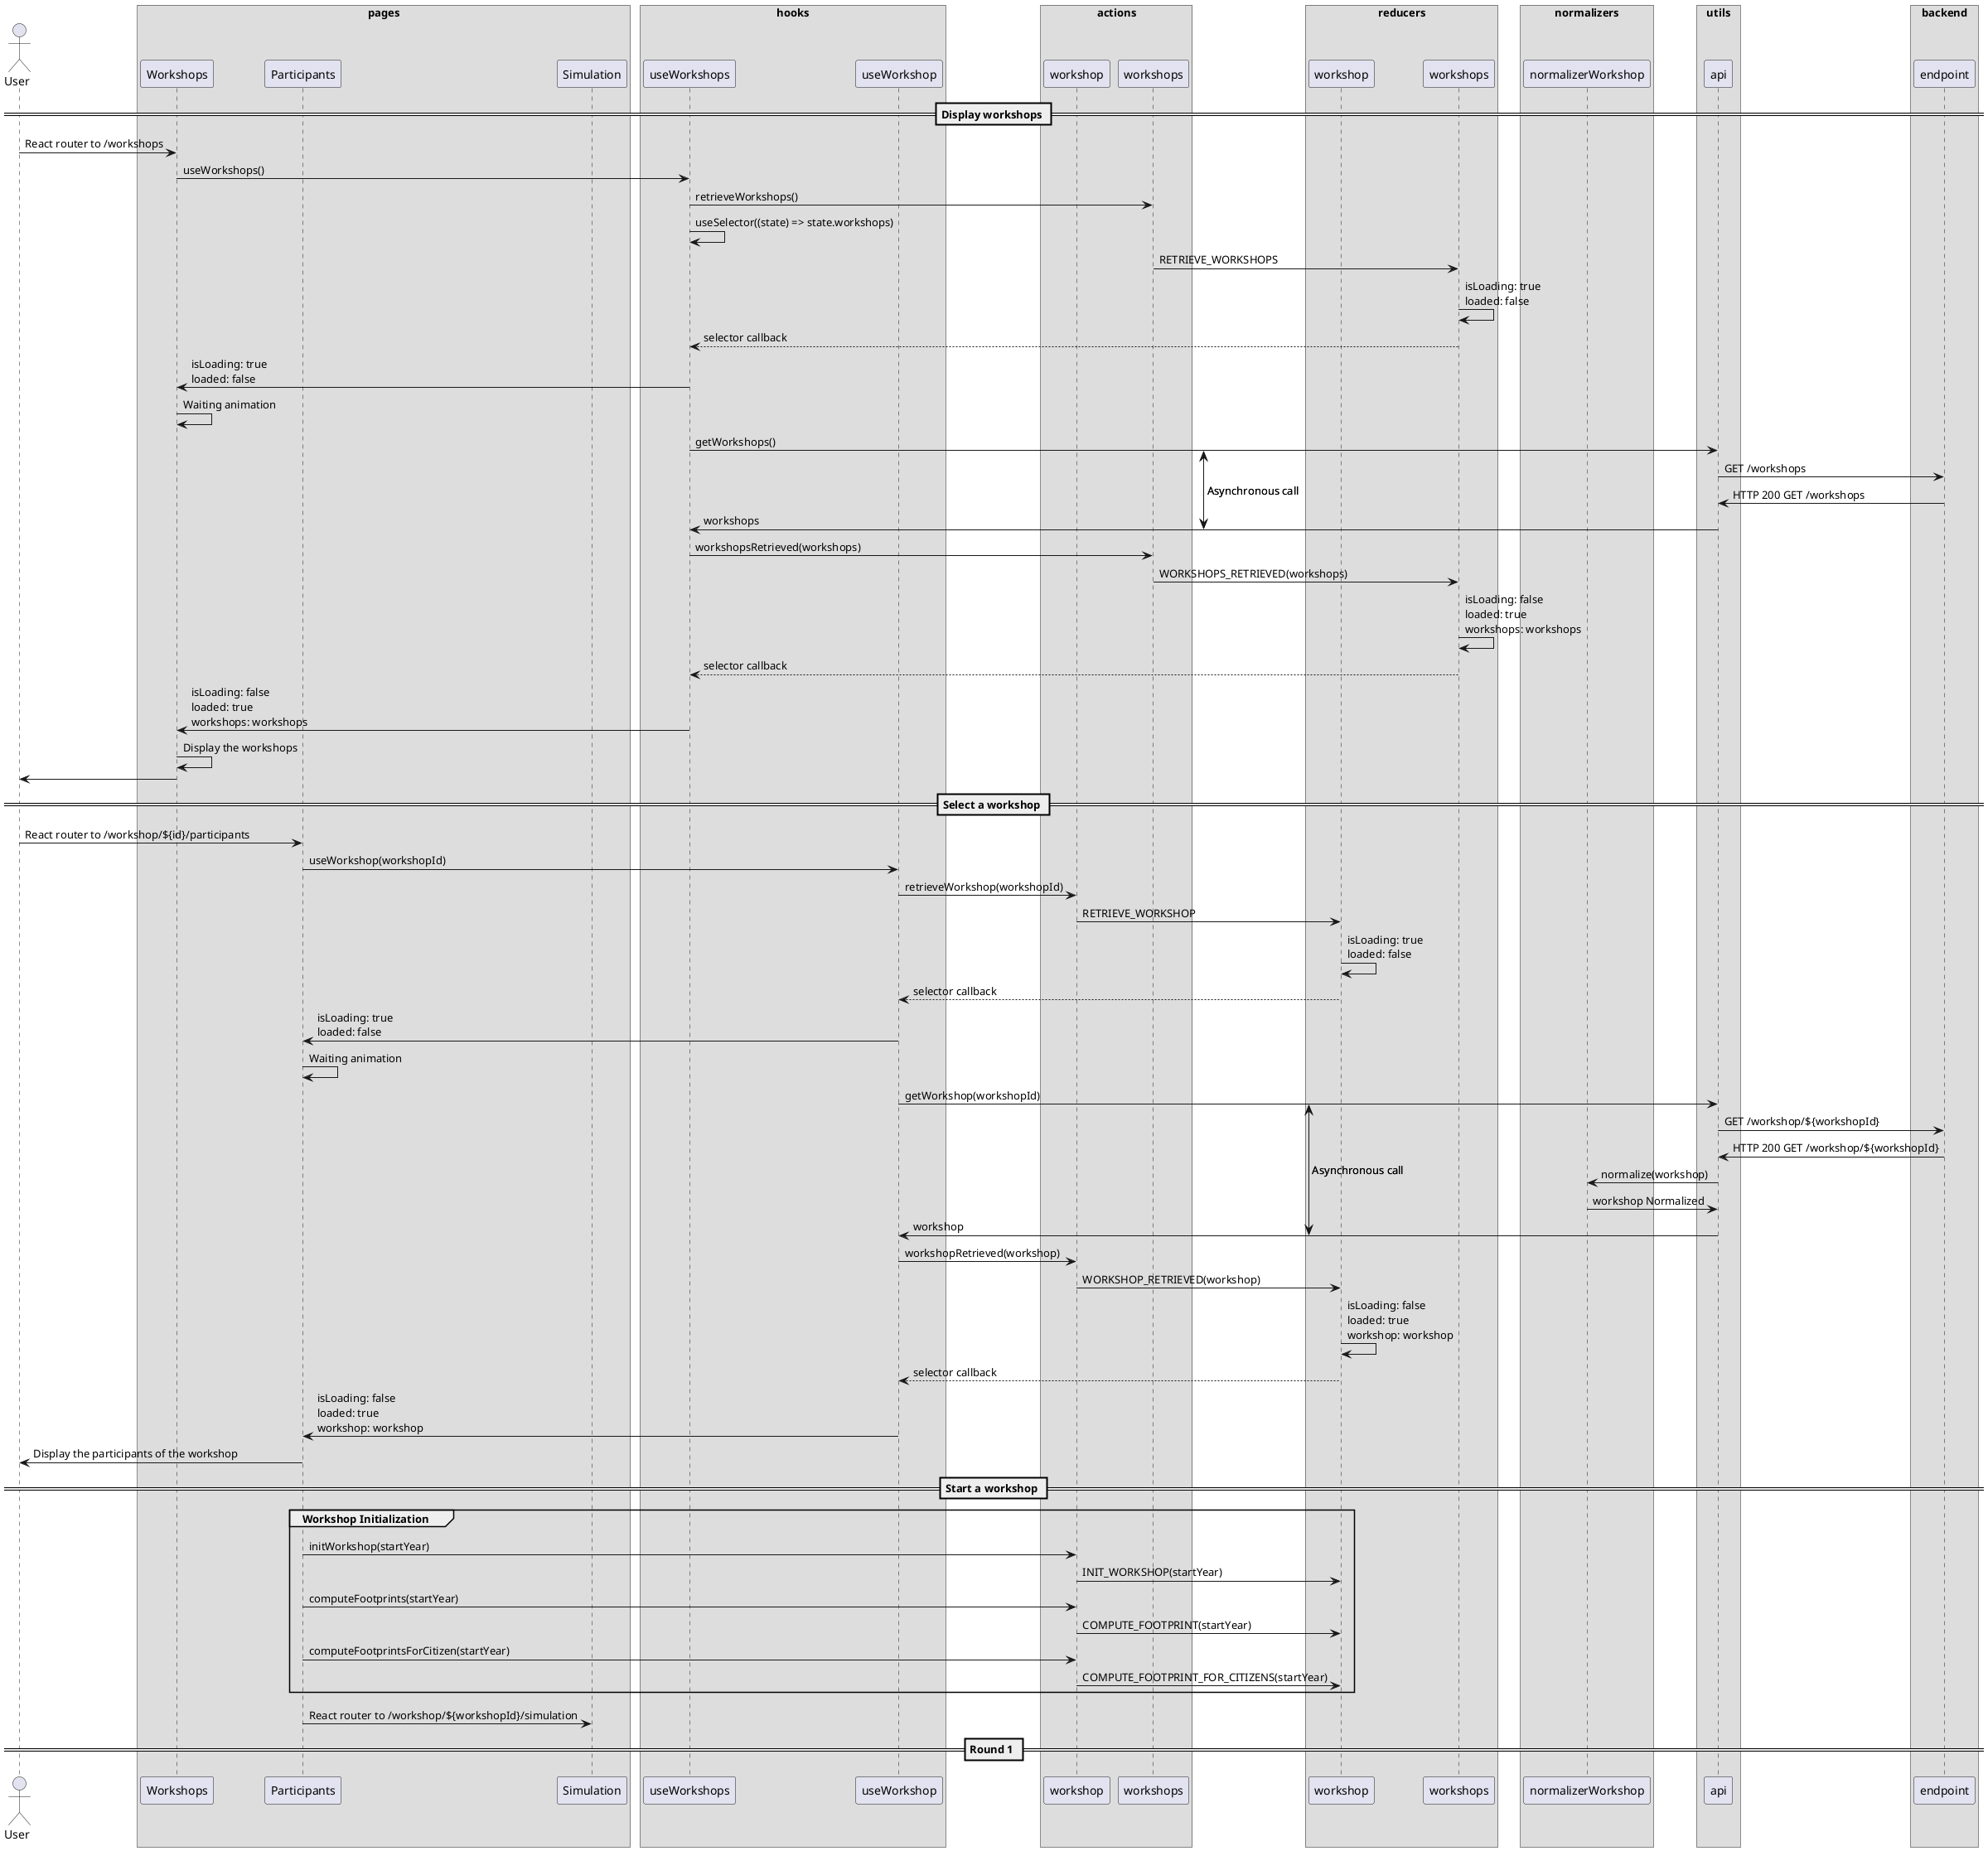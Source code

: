 @startuml workshop
!pragma teoz true
actor User
box pages
participant Workshops
participant Participants
participant Simulation
end box
box hooks
participant useWorkshops
participant useWorkshop
end box
box actions
participant workshop as actionsWorkshop
participant workshops as actionsWorkshops
end box
box reducers
participant workshop as reducersWorkshop
participant workshops as reducersWorkshops
end box
box normalizers
participant normalizerWorkshop
end box
box utils
participant api
end box
box backend
participant endpoint
end box
== Display workshops ==
User -> Workshops: React router to /workshops
Workshops -> useWorkshops: useWorkshops()
useWorkshops -> actionsWorkshops: retrieveWorkshops()
useWorkshops -> useWorkshops: useSelector((state) => state.workshops)
actionsWorkshops -> reducersWorkshops: RETRIEVE_WORKSHOPS
reducersWorkshops -> reducersWorkshops: isLoading: true\nloaded: false
reducersWorkshops --> useWorkshops: selector callback
useWorkshops -> Workshops: isLoading: true\nloaded: false
Workshops -> Workshops: Waiting animation
{startGetWorkshops} useWorkshops -> api : getWorkshops()
api -> endpoint : GET /workshops
endpoint -> api : HTTP 200 GET /workshops
{endGetWorkshops} api -> useWorkshops : workshops
{startGetWorkshops} <-> {endGetWorkshops} : Asynchronous call
useWorkshops -> actionsWorkshops: workshopsRetrieved(workshops)
actionsWorkshops -> reducersWorkshops: WORKSHOPS_RETRIEVED(workshops)
reducersWorkshops -> reducersWorkshops: isLoading: false\nloaded: true\nworkshops: workshops
reducersWorkshops --> useWorkshops: selector callback
useWorkshops -> Workshops: isLoading: false\nloaded: true\nworkshops: workshops
Workshops -> Workshops: Display the workshops
Workshops -> User
== Select a workshop ==
User -> Participants : React router to /workshop/${id}/participants
Participants -> useWorkshop: useWorkshop(workshopId)
useWorkshop -> actionsWorkshop: retrieveWorkshop(workshopId)
actionsWorkshop -> reducersWorkshop: RETRIEVE_WORKSHOP
reducersWorkshop -> reducersWorkshop: isLoading: true\nloaded: false
reducersWorkshop --> useWorkshop: selector callback
useWorkshop -> Participants: isLoading: true\nloaded: false
Participants -> Participants: Waiting animation
{startGetWorkshop} useWorkshop -> api : getWorkshop(workshopId)
api -> endpoint : GET /workshop/${workshopId}
endpoint -> api : HTTP 200 GET /workshop/${workshopId}
api -> normalizerWorkshop: normalize(workshop)
normalizerWorkshop -> api : workshop Normalized
{endGetWorkshop} api -> useWorkshop : workshop
{startGetWorkshop} <-> {endGetWorkshop} : Asynchronous call
useWorkshop -> actionsWorkshop: workshopRetrieved(workshop)
actionsWorkshop -> reducersWorkshop: WORKSHOP_RETRIEVED(workshop)
reducersWorkshop -> reducersWorkshop: isLoading: false\nloaded: true\nworkshop: workshop
reducersWorkshop --> useWorkshop: selector callback
useWorkshop -> Participants: isLoading: false\nloaded: true\nworkshop: workshop
Participants -> User: Display the participants of the workshop
== Start a workshop ==
group Workshop Initialization
Participants -> actionsWorkshop: initWorkshop(startYear)
actionsWorkshop -> reducersWorkshop: INIT_WORKSHOP(startYear)
Participants -> actionsWorkshop: computeFootprints(startYear)
actionsWorkshop -> reducersWorkshop: COMPUTE_FOOTPRINT(startYear)
Participants -> actionsWorkshop: computeFootprintsForCitizen(startYear)
actionsWorkshop -> reducersWorkshop: COMPUTE_FOOTPRINT_FOR_CITIZENS(startYear)
end
Participants -> Simulation: React router to /workshop/${workshopId}/simulation

== Round 1 ==

@enduml